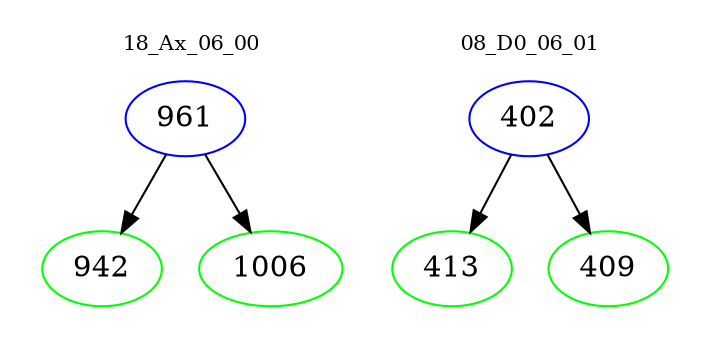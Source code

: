 digraph{
subgraph cluster_0 {
color = white
label = "18_Ax_06_00";
fontsize=10;
T0_961 [label="961", color="blue"]
T0_961 -> T0_942 [color="black"]
T0_942 [label="942", color="green"]
T0_961 -> T0_1006 [color="black"]
T0_1006 [label="1006", color="green"]
}
subgraph cluster_1 {
color = white
label = "08_D0_06_01";
fontsize=10;
T1_402 [label="402", color="blue"]
T1_402 -> T1_413 [color="black"]
T1_413 [label="413", color="green"]
T1_402 -> T1_409 [color="black"]
T1_409 [label="409", color="green"]
}
}
